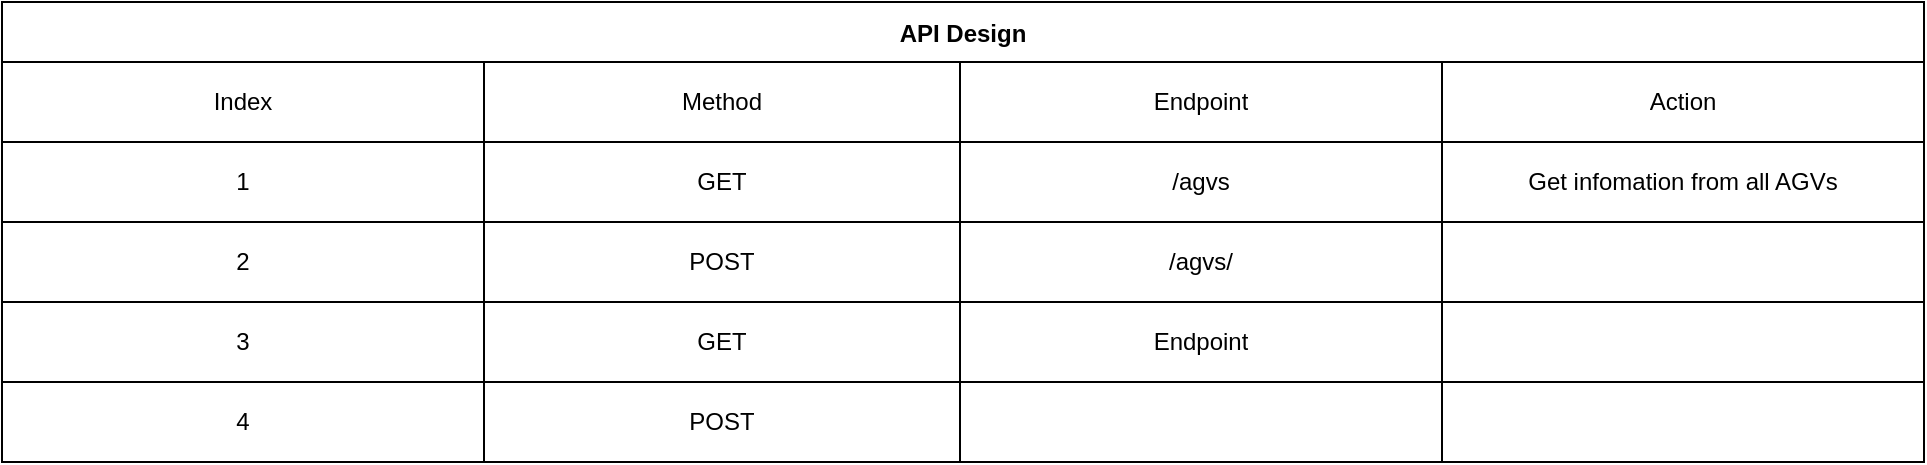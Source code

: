 <mxfile version="20.3.0" type="device"><diagram id="3fIbixli-dRenmDNS4K-" name="Page-1"><mxGraphModel dx="1108" dy="553" grid="1" gridSize="10" guides="1" tooltips="1" connect="1" arrows="1" fold="1" page="1" pageScale="1" pageWidth="1169" pageHeight="827" math="0" shadow="0"><root><mxCell id="0"/><mxCell id="1" parent="0"/><mxCell id="TjqKzzk50AlIPwQPwrDO-1" value="API Design" style="shape=table;startSize=30;container=1;collapsible=0;childLayout=tableLayout;fontStyle=1;align=center;" vertex="1" parent="1"><mxGeometry x="60" y="40" width="961" height="230" as="geometry"/></mxCell><mxCell id="TjqKzzk50AlIPwQPwrDO-2" value="" style="shape=tableRow;horizontal=0;startSize=0;swimlaneHead=0;swimlaneBody=0;top=0;left=0;bottom=0;right=0;collapsible=0;dropTarget=0;fillColor=none;points=[[0,0.5],[1,0.5]];portConstraint=eastwest;" vertex="1" parent="TjqKzzk50AlIPwQPwrDO-1"><mxGeometry y="30" width="961" height="40" as="geometry"/></mxCell><mxCell id="TjqKzzk50AlIPwQPwrDO-3" value="Index" style="shape=partialRectangle;html=1;whiteSpace=wrap;connectable=0;fillColor=none;top=0;left=0;bottom=0;right=0;overflow=hidden;" vertex="1" parent="TjqKzzk50AlIPwQPwrDO-2"><mxGeometry width="241" height="40" as="geometry"><mxRectangle width="241" height="40" as="alternateBounds"/></mxGeometry></mxCell><mxCell id="TjqKzzk50AlIPwQPwrDO-4" value="Method" style="shape=partialRectangle;html=1;whiteSpace=wrap;connectable=0;fillColor=none;top=0;left=0;bottom=0;right=0;overflow=hidden;" vertex="1" parent="TjqKzzk50AlIPwQPwrDO-2"><mxGeometry x="241" width="238" height="40" as="geometry"><mxRectangle width="238" height="40" as="alternateBounds"/></mxGeometry></mxCell><mxCell id="TjqKzzk50AlIPwQPwrDO-5" value="Endpoint" style="shape=partialRectangle;html=1;whiteSpace=wrap;connectable=0;fillColor=none;top=0;left=0;bottom=0;right=0;overflow=hidden;" vertex="1" parent="TjqKzzk50AlIPwQPwrDO-2"><mxGeometry x="479" width="241" height="40" as="geometry"><mxRectangle width="241" height="40" as="alternateBounds"/></mxGeometry></mxCell><mxCell id="TjqKzzk50AlIPwQPwrDO-22" value="Action" style="shape=partialRectangle;html=1;whiteSpace=wrap;connectable=0;fillColor=none;top=0;left=0;bottom=0;right=0;overflow=hidden;" vertex="1" parent="TjqKzzk50AlIPwQPwrDO-2"><mxGeometry x="720" width="241" height="40" as="geometry"><mxRectangle width="241" height="40" as="alternateBounds"/></mxGeometry></mxCell><mxCell id="TjqKzzk50AlIPwQPwrDO-6" value="" style="shape=tableRow;horizontal=0;startSize=0;swimlaneHead=0;swimlaneBody=0;top=0;left=0;bottom=0;right=0;collapsible=0;dropTarget=0;fillColor=none;points=[[0,0.5],[1,0.5]];portConstraint=eastwest;" vertex="1" parent="TjqKzzk50AlIPwQPwrDO-1"><mxGeometry y="70" width="961" height="40" as="geometry"/></mxCell><mxCell id="TjqKzzk50AlIPwQPwrDO-7" value="1" style="shape=partialRectangle;html=1;whiteSpace=wrap;connectable=0;fillColor=none;top=0;left=0;bottom=0;right=0;overflow=hidden;" vertex="1" parent="TjqKzzk50AlIPwQPwrDO-6"><mxGeometry width="241" height="40" as="geometry"><mxRectangle width="241" height="40" as="alternateBounds"/></mxGeometry></mxCell><mxCell id="TjqKzzk50AlIPwQPwrDO-8" value="GET" style="shape=partialRectangle;html=1;whiteSpace=wrap;connectable=0;fillColor=none;top=0;left=0;bottom=0;right=0;overflow=hidden;" vertex="1" parent="TjqKzzk50AlIPwQPwrDO-6"><mxGeometry x="241" width="238" height="40" as="geometry"><mxRectangle width="238" height="40" as="alternateBounds"/></mxGeometry></mxCell><mxCell id="TjqKzzk50AlIPwQPwrDO-9" value="/agvs" style="shape=partialRectangle;html=1;whiteSpace=wrap;connectable=0;fillColor=none;top=0;left=0;bottom=0;right=0;overflow=hidden;" vertex="1" parent="TjqKzzk50AlIPwQPwrDO-6"><mxGeometry x="479" width="241" height="40" as="geometry"><mxRectangle width="241" height="40" as="alternateBounds"/></mxGeometry></mxCell><mxCell id="TjqKzzk50AlIPwQPwrDO-23" value="Get infomation from all AGVs" style="shape=partialRectangle;html=1;whiteSpace=wrap;connectable=0;fillColor=none;top=0;left=0;bottom=0;right=0;overflow=hidden;" vertex="1" parent="TjqKzzk50AlIPwQPwrDO-6"><mxGeometry x="720" width="241" height="40" as="geometry"><mxRectangle width="241" height="40" as="alternateBounds"/></mxGeometry></mxCell><mxCell id="TjqKzzk50AlIPwQPwrDO-10" value="" style="shape=tableRow;horizontal=0;startSize=0;swimlaneHead=0;swimlaneBody=0;top=0;left=0;bottom=0;right=0;collapsible=0;dropTarget=0;fillColor=none;points=[[0,0.5],[1,0.5]];portConstraint=eastwest;" vertex="1" parent="TjqKzzk50AlIPwQPwrDO-1"><mxGeometry y="110" width="961" height="40" as="geometry"/></mxCell><mxCell id="TjqKzzk50AlIPwQPwrDO-11" value="2" style="shape=partialRectangle;html=1;whiteSpace=wrap;connectable=0;fillColor=none;top=0;left=0;bottom=0;right=0;overflow=hidden;" vertex="1" parent="TjqKzzk50AlIPwQPwrDO-10"><mxGeometry width="241" height="40" as="geometry"><mxRectangle width="241" height="40" as="alternateBounds"/></mxGeometry></mxCell><mxCell id="TjqKzzk50AlIPwQPwrDO-12" value="POST" style="shape=partialRectangle;html=1;whiteSpace=wrap;connectable=0;fillColor=none;top=0;left=0;bottom=0;right=0;overflow=hidden;" vertex="1" parent="TjqKzzk50AlIPwQPwrDO-10"><mxGeometry x="241" width="238" height="40" as="geometry"><mxRectangle width="238" height="40" as="alternateBounds"/></mxGeometry></mxCell><mxCell id="TjqKzzk50AlIPwQPwrDO-13" value="/agvs/" style="shape=partialRectangle;html=1;whiteSpace=wrap;connectable=0;fillColor=none;top=0;left=0;bottom=0;right=0;overflow=hidden;" vertex="1" parent="TjqKzzk50AlIPwQPwrDO-10"><mxGeometry x="479" width="241" height="40" as="geometry"><mxRectangle width="241" height="40" as="alternateBounds"/></mxGeometry></mxCell><mxCell id="TjqKzzk50AlIPwQPwrDO-24" style="shape=partialRectangle;html=1;whiteSpace=wrap;connectable=0;fillColor=none;top=0;left=0;bottom=0;right=0;overflow=hidden;" vertex="1" parent="TjqKzzk50AlIPwQPwrDO-10"><mxGeometry x="720" width="241" height="40" as="geometry"><mxRectangle width="241" height="40" as="alternateBounds"/></mxGeometry></mxCell><mxCell id="TjqKzzk50AlIPwQPwrDO-14" value="" style="shape=tableRow;horizontal=0;startSize=0;swimlaneHead=0;swimlaneBody=0;top=0;left=0;bottom=0;right=0;collapsible=0;dropTarget=0;fillColor=none;points=[[0,0.5],[1,0.5]];portConstraint=eastwest;" vertex="1" parent="TjqKzzk50AlIPwQPwrDO-1"><mxGeometry y="150" width="961" height="40" as="geometry"/></mxCell><mxCell id="TjqKzzk50AlIPwQPwrDO-15" value="3" style="shape=partialRectangle;html=1;whiteSpace=wrap;connectable=0;fillColor=none;top=0;left=0;bottom=0;right=0;overflow=hidden;" vertex="1" parent="TjqKzzk50AlIPwQPwrDO-14"><mxGeometry width="241" height="40" as="geometry"><mxRectangle width="241" height="40" as="alternateBounds"/></mxGeometry></mxCell><mxCell id="TjqKzzk50AlIPwQPwrDO-16" value="GET" style="shape=partialRectangle;html=1;whiteSpace=wrap;connectable=0;fillColor=none;top=0;left=0;bottom=0;right=0;overflow=hidden;" vertex="1" parent="TjqKzzk50AlIPwQPwrDO-14"><mxGeometry x="241" width="238" height="40" as="geometry"><mxRectangle width="238" height="40" as="alternateBounds"/></mxGeometry></mxCell><mxCell id="TjqKzzk50AlIPwQPwrDO-17" value="Endpoint" style="shape=partialRectangle;html=1;whiteSpace=wrap;connectable=0;fillColor=none;top=0;left=0;bottom=0;right=0;overflow=hidden;" vertex="1" parent="TjqKzzk50AlIPwQPwrDO-14"><mxGeometry x="479" width="241" height="40" as="geometry"><mxRectangle width="241" height="40" as="alternateBounds"/></mxGeometry></mxCell><mxCell id="TjqKzzk50AlIPwQPwrDO-25" style="shape=partialRectangle;html=1;whiteSpace=wrap;connectable=0;fillColor=none;top=0;left=0;bottom=0;right=0;overflow=hidden;" vertex="1" parent="TjqKzzk50AlIPwQPwrDO-14"><mxGeometry x="720" width="241" height="40" as="geometry"><mxRectangle width="241" height="40" as="alternateBounds"/></mxGeometry></mxCell><mxCell id="TjqKzzk50AlIPwQPwrDO-18" value="" style="shape=tableRow;horizontal=0;startSize=0;swimlaneHead=0;swimlaneBody=0;top=0;left=0;bottom=0;right=0;collapsible=0;dropTarget=0;fillColor=none;points=[[0,0.5],[1,0.5]];portConstraint=eastwest;" vertex="1" parent="TjqKzzk50AlIPwQPwrDO-1"><mxGeometry y="190" width="961" height="40" as="geometry"/></mxCell><mxCell id="TjqKzzk50AlIPwQPwrDO-19" value="4" style="shape=partialRectangle;html=1;whiteSpace=wrap;connectable=0;fillColor=none;top=0;left=0;bottom=0;right=0;overflow=hidden;" vertex="1" parent="TjqKzzk50AlIPwQPwrDO-18"><mxGeometry width="241" height="40" as="geometry"><mxRectangle width="241" height="40" as="alternateBounds"/></mxGeometry></mxCell><mxCell id="TjqKzzk50AlIPwQPwrDO-20" value="POST" style="shape=partialRectangle;html=1;whiteSpace=wrap;connectable=0;fillColor=none;top=0;left=0;bottom=0;right=0;overflow=hidden;" vertex="1" parent="TjqKzzk50AlIPwQPwrDO-18"><mxGeometry x="241" width="238" height="40" as="geometry"><mxRectangle width="238" height="40" as="alternateBounds"/></mxGeometry></mxCell><mxCell id="TjqKzzk50AlIPwQPwrDO-21" value="" style="shape=partialRectangle;html=1;whiteSpace=wrap;connectable=0;fillColor=none;top=0;left=0;bottom=0;right=0;overflow=hidden;" vertex="1" parent="TjqKzzk50AlIPwQPwrDO-18"><mxGeometry x="479" width="241" height="40" as="geometry"><mxRectangle width="241" height="40" as="alternateBounds"/></mxGeometry></mxCell><mxCell id="TjqKzzk50AlIPwQPwrDO-26" style="shape=partialRectangle;html=1;whiteSpace=wrap;connectable=0;fillColor=none;top=0;left=0;bottom=0;right=0;overflow=hidden;" vertex="1" parent="TjqKzzk50AlIPwQPwrDO-18"><mxGeometry x="720" width="241" height="40" as="geometry"><mxRectangle width="241" height="40" as="alternateBounds"/></mxGeometry></mxCell></root></mxGraphModel></diagram></mxfile>